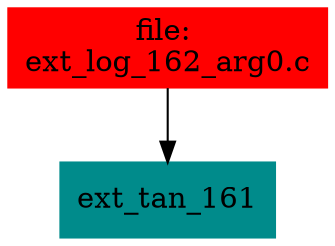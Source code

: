 digraph G {
node [shape=box]

0 [label="file: 
ext_log_162_arg0.c",color=red, style=filled]
1 [label="ext_tan_161",color=cyan4, style=filled]
0 -> 1


}

